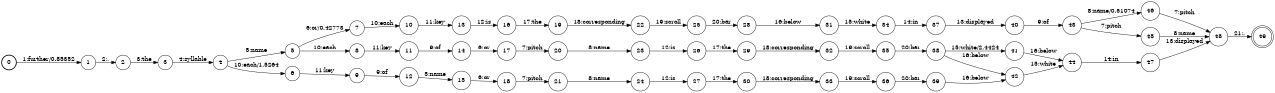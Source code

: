digraph FST {
rankdir = LR;
size = "8.5,11";
label = "";
center = 1;
orientation = Portrait;
ranksep = "0.4";
nodesep = "0.25";
0 [label = "0", shape = circle, style = bold, fontsize = 14]
	0 -> 1 [label = "1:further/0.85352", fontsize = 14];
1 [label = "1", shape = circle, style = solid, fontsize = 14]
	1 -> 2 [label = "2:,", fontsize = 14];
2 [label = "2", shape = circle, style = solid, fontsize = 14]
	2 -> 3 [label = "3:the", fontsize = 14];
3 [label = "3", shape = circle, style = solid, fontsize = 14]
	3 -> 4 [label = "4:syllable", fontsize = 14];
4 [label = "4", shape = circle, style = solid, fontsize = 14]
	4 -> 5 [label = "5:name", fontsize = 14];
	4 -> 6 [label = "10:each/1.5264", fontsize = 14];
5 [label = "5", shape = circle, style = solid, fontsize = 14]
	5 -> 7 [label = "6:or/0.42773", fontsize = 14];
	5 -> 8 [label = "10:each", fontsize = 14];
6 [label = "6", shape = circle, style = solid, fontsize = 14]
	6 -> 9 [label = "11:key", fontsize = 14];
7 [label = "7", shape = circle, style = solid, fontsize = 14]
	7 -> 10 [label = "10:each", fontsize = 14];
8 [label = "8", shape = circle, style = solid, fontsize = 14]
	8 -> 11 [label = "11:key", fontsize = 14];
9 [label = "9", shape = circle, style = solid, fontsize = 14]
	9 -> 12 [label = "9:of", fontsize = 14];
10 [label = "10", shape = circle, style = solid, fontsize = 14]
	10 -> 13 [label = "11:key", fontsize = 14];
11 [label = "11", shape = circle, style = solid, fontsize = 14]
	11 -> 14 [label = "9:of", fontsize = 14];
12 [label = "12", shape = circle, style = solid, fontsize = 14]
	12 -> 15 [label = "5:name", fontsize = 14];
13 [label = "13", shape = circle, style = solid, fontsize = 14]
	13 -> 16 [label = "12:is", fontsize = 14];
14 [label = "14", shape = circle, style = solid, fontsize = 14]
	14 -> 17 [label = "6:or", fontsize = 14];
15 [label = "15", shape = circle, style = solid, fontsize = 14]
	15 -> 18 [label = "6:or", fontsize = 14];
16 [label = "16", shape = circle, style = solid, fontsize = 14]
	16 -> 19 [label = "17:the", fontsize = 14];
17 [label = "17", shape = circle, style = solid, fontsize = 14]
	17 -> 20 [label = "7:pitch", fontsize = 14];
18 [label = "18", shape = circle, style = solid, fontsize = 14]
	18 -> 21 [label = "7:pitch", fontsize = 14];
19 [label = "19", shape = circle, style = solid, fontsize = 14]
	19 -> 22 [label = "18:corresponding", fontsize = 14];
20 [label = "20", shape = circle, style = solid, fontsize = 14]
	20 -> 23 [label = "8:name", fontsize = 14];
21 [label = "21", shape = circle, style = solid, fontsize = 14]
	21 -> 24 [label = "8:name", fontsize = 14];
22 [label = "22", shape = circle, style = solid, fontsize = 14]
	22 -> 25 [label = "19:scroll", fontsize = 14];
23 [label = "23", shape = circle, style = solid, fontsize = 14]
	23 -> 26 [label = "12:is", fontsize = 14];
24 [label = "24", shape = circle, style = solid, fontsize = 14]
	24 -> 27 [label = "12:is", fontsize = 14];
25 [label = "25", shape = circle, style = solid, fontsize = 14]
	25 -> 28 [label = "20:bar", fontsize = 14];
26 [label = "26", shape = circle, style = solid, fontsize = 14]
	26 -> 29 [label = "17:the", fontsize = 14];
27 [label = "27", shape = circle, style = solid, fontsize = 14]
	27 -> 30 [label = "17:the", fontsize = 14];
28 [label = "28", shape = circle, style = solid, fontsize = 14]
	28 -> 31 [label = "16:below", fontsize = 14];
29 [label = "29", shape = circle, style = solid, fontsize = 14]
	29 -> 32 [label = "18:corresponding", fontsize = 14];
30 [label = "30", shape = circle, style = solid, fontsize = 14]
	30 -> 33 [label = "18:corresponding", fontsize = 14];
31 [label = "31", shape = circle, style = solid, fontsize = 14]
	31 -> 34 [label = "15:white", fontsize = 14];
32 [label = "32", shape = circle, style = solid, fontsize = 14]
	32 -> 35 [label = "19:scroll", fontsize = 14];
33 [label = "33", shape = circle, style = solid, fontsize = 14]
	33 -> 36 [label = "19:scroll", fontsize = 14];
34 [label = "34", shape = circle, style = solid, fontsize = 14]
	34 -> 37 [label = "14:in", fontsize = 14];
35 [label = "35", shape = circle, style = solid, fontsize = 14]
	35 -> 38 [label = "20:bar", fontsize = 14];
36 [label = "36", shape = circle, style = solid, fontsize = 14]
	36 -> 39 [label = "20:bar", fontsize = 14];
37 [label = "37", shape = circle, style = solid, fontsize = 14]
	37 -> 40 [label = "13:displayed", fontsize = 14];
38 [label = "38", shape = circle, style = solid, fontsize = 14]
	38 -> 41 [label = "15:white/2.4424", fontsize = 14];
	38 -> 42 [label = "16:below", fontsize = 14];
39 [label = "39", shape = circle, style = solid, fontsize = 14]
	39 -> 42 [label = "16:below", fontsize = 14];
40 [label = "40", shape = circle, style = solid, fontsize = 14]
	40 -> 43 [label = "9:of", fontsize = 14];
41 [label = "41", shape = circle, style = solid, fontsize = 14]
	41 -> 44 [label = "16:below", fontsize = 14];
42 [label = "42", shape = circle, style = solid, fontsize = 14]
	42 -> 44 [label = "15:white", fontsize = 14];
43 [label = "43", shape = circle, style = solid, fontsize = 14]
	43 -> 46 [label = "8:name/0.51074", fontsize = 14];
	43 -> 45 [label = "7:pitch", fontsize = 14];
44 [label = "44", shape = circle, style = solid, fontsize = 14]
	44 -> 47 [label = "14:in", fontsize = 14];
45 [label = "45", shape = circle, style = solid, fontsize = 14]
	45 -> 48 [label = "8:name", fontsize = 14];
46 [label = "46", shape = circle, style = solid, fontsize = 14]
	46 -> 48 [label = "7:pitch", fontsize = 14];
47 [label = "47", shape = circle, style = solid, fontsize = 14]
	47 -> 48 [label = "13:displayed", fontsize = 14];
48 [label = "48", shape = circle, style = solid, fontsize = 14]
	48 -> 49 [label = "21:.", fontsize = 14];
49 [label = "49", shape = doublecircle, style = solid, fontsize = 14]
}
